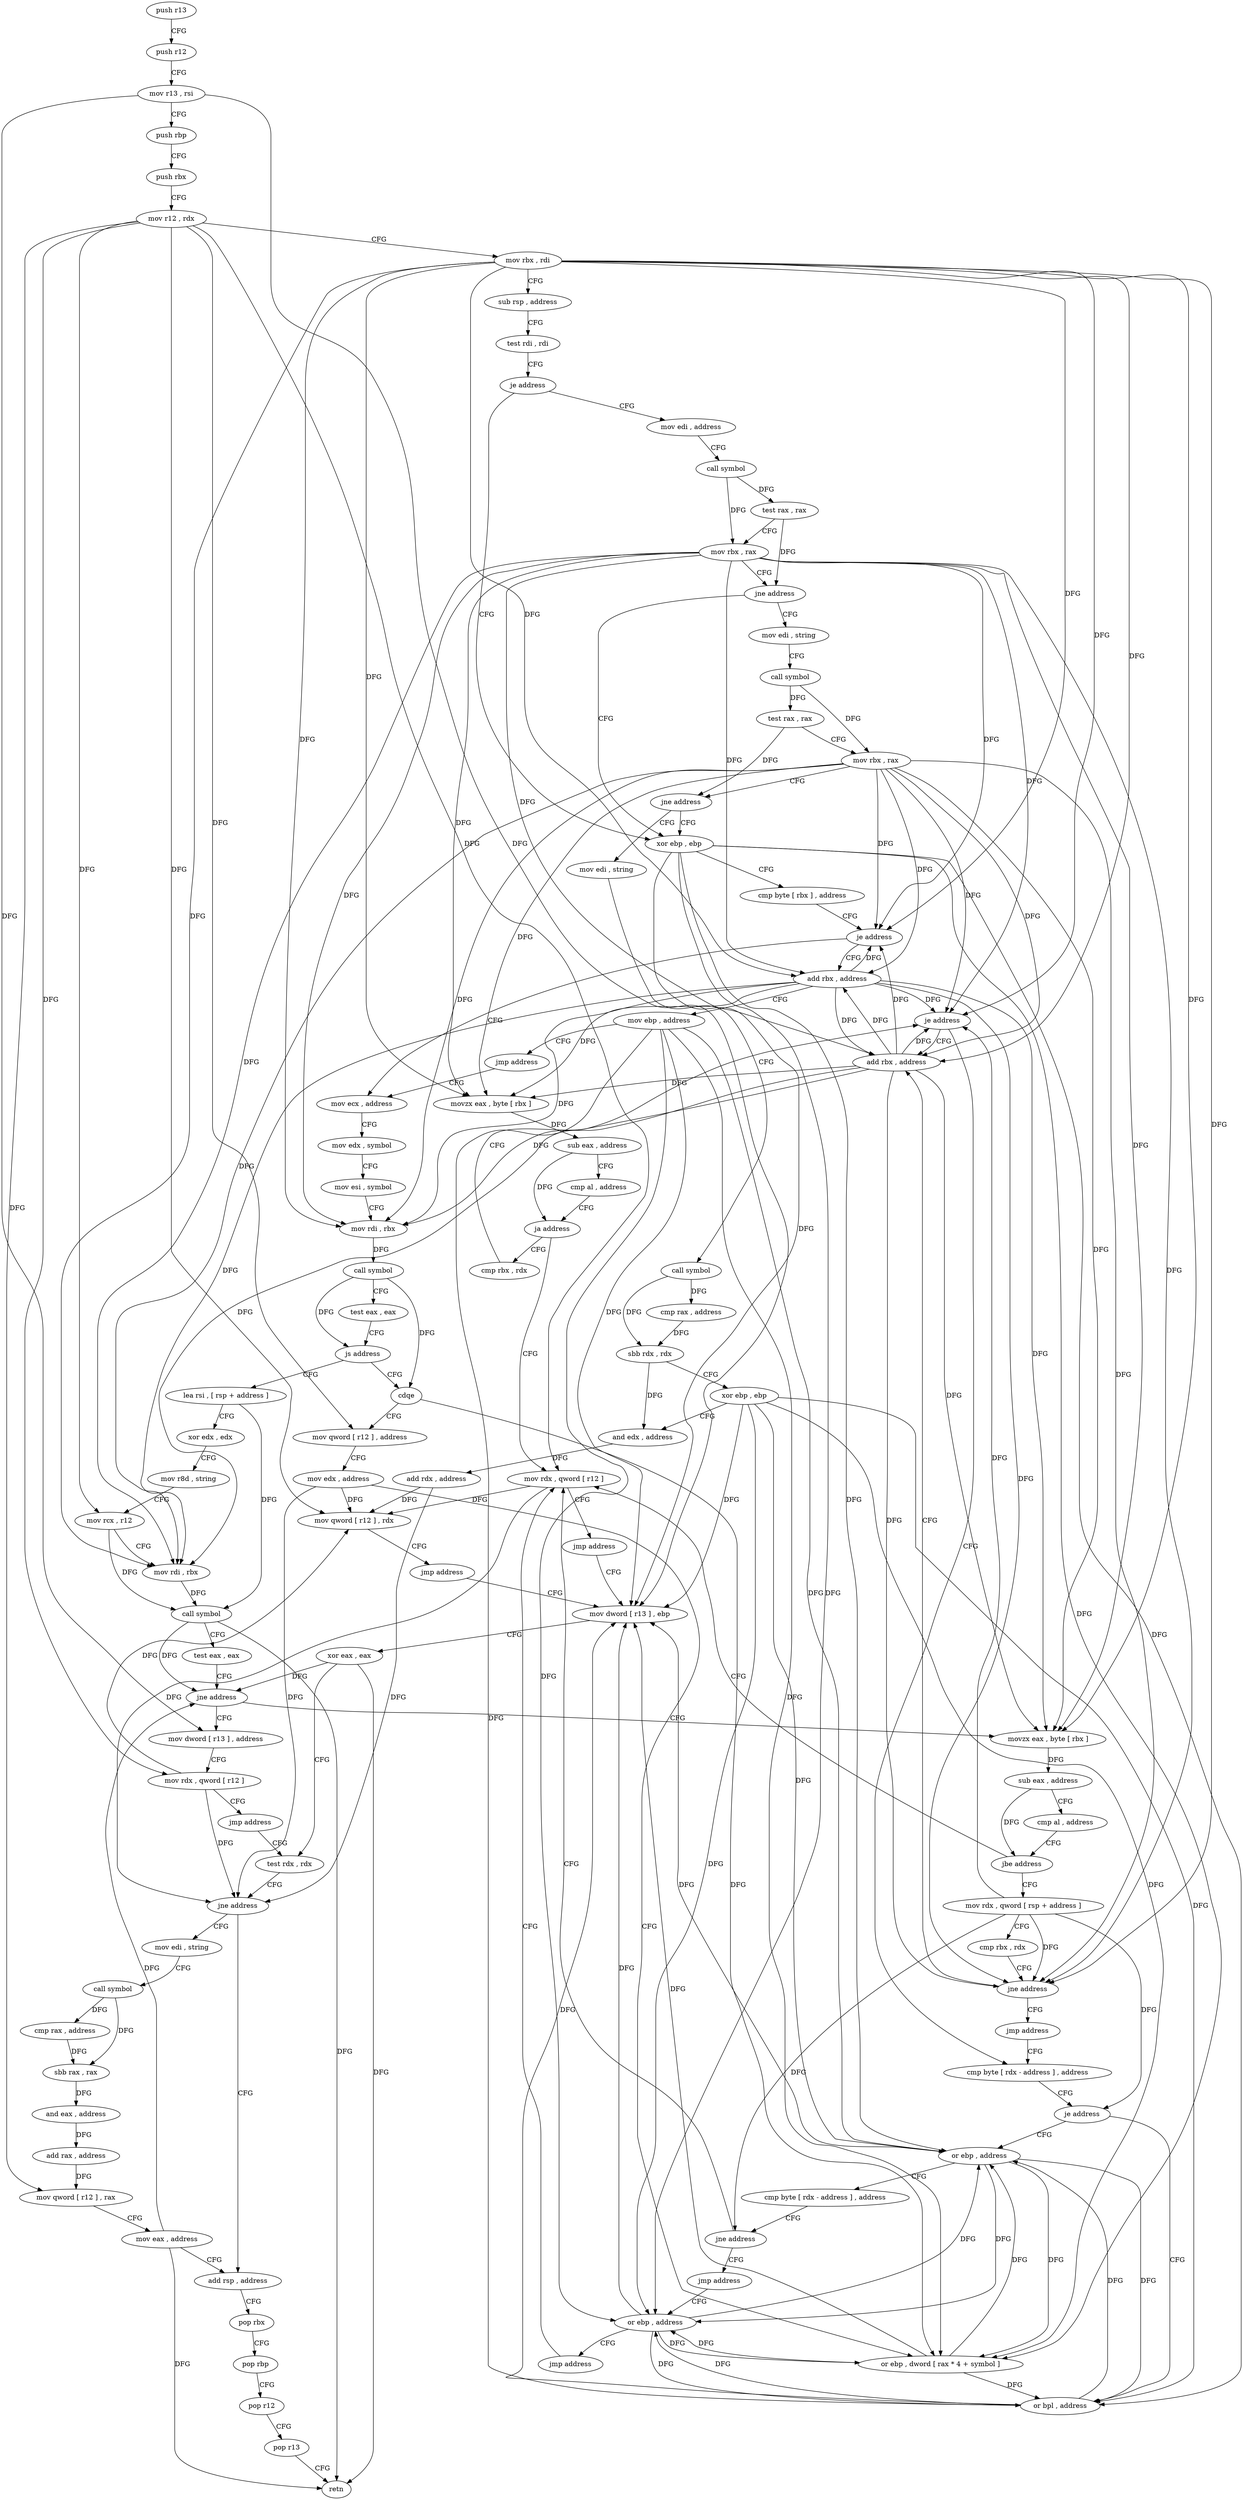 digraph "func" {
"4286832" [label = "push r13" ]
"4286834" [label = "push r12" ]
"4286836" [label = "mov r13 , rsi" ]
"4286839" [label = "push rbp" ]
"4286840" [label = "push rbx" ]
"4286841" [label = "mov r12 , rdx" ]
"4286844" [label = "mov rbx , rdi" ]
"4286847" [label = "sub rsp , address" ]
"4286851" [label = "test rdi , rdi" ]
"4286854" [label = "je address" ]
"4287088" [label = "mov edi , address" ]
"4286860" [label = "xor ebp , ebp" ]
"4287093" [label = "call symbol" ]
"4287098" [label = "test rax , rax" ]
"4287101" [label = "mov rbx , rax" ]
"4287104" [label = "jne address" ]
"4287110" [label = "mov edi , string" ]
"4286862" [label = "cmp byte [ rbx ] , address" ]
"4286865" [label = "je address" ]
"4286976" [label = "add rbx , address" ]
"4286867" [label = "mov ecx , address" ]
"4287115" [label = "call symbol" ]
"4287120" [label = "test rax , rax" ]
"4287123" [label = "mov rbx , rax" ]
"4287126" [label = "jne address" ]
"4287132" [label = "mov edi , string" ]
"4286980" [label = "mov ebp , address" ]
"4286985" [label = "jmp address" ]
"4286872" [label = "mov edx , symbol" ]
"4286877" [label = "mov esi , symbol" ]
"4286882" [label = "mov rdi , rbx" ]
"4286885" [label = "call symbol" ]
"4286890" [label = "test eax , eax" ]
"4286892" [label = "js address" ]
"4286992" [label = "lea rsi , [ rsp + address ]" ]
"4286894" [label = "cdqe" ]
"4287137" [label = "call symbol" ]
"4287142" [label = "cmp rax , address" ]
"4287146" [label = "sbb rdx , rdx" ]
"4287149" [label = "xor ebp , ebp" ]
"4287151" [label = "and edx , address" ]
"4287157" [label = "add rdx , address" ]
"4287164" [label = "mov qword [ r12 ] , rdx" ]
"4287168" [label = "jmp address" ]
"4286916" [label = "mov dword [ r13 ] , ebp" ]
"4286997" [label = "xor edx , edx" ]
"4286999" [label = "mov r8d , string" ]
"4287005" [label = "mov rcx , r12" ]
"4287008" [label = "mov rdi , rbx" ]
"4287011" [label = "call symbol" ]
"4287016" [label = "test eax , eax" ]
"4287018" [label = "jne address" ]
"4287176" [label = "mov dword [ r13 ] , address" ]
"4287024" [label = "movzx eax , byte [ rbx ]" ]
"4286896" [label = "mov qword [ r12 ] , address" ]
"4286904" [label = "mov edx , address" ]
"4286909" [label = "or ebp , dword [ rax * 4 + symbol ]" ]
"4286920" [label = "xor eax , eax" ]
"4286922" [label = "test rdx , rdx" ]
"4287184" [label = "mov rdx , qword [ r12 ]" ]
"4287188" [label = "jmp address" ]
"4287027" [label = "sub eax , address" ]
"4287030" [label = "cmp al , address" ]
"4287032" [label = "jbe address" ]
"4287079" [label = "mov rdx , qword [ r12 ]" ]
"4287034" [label = "mov rdx , qword [ rsp + address ]" ]
"4286964" [label = "add rsp , address" ]
"4286968" [label = "pop rbx" ]
"4286969" [label = "pop rbp" ]
"4286970" [label = "pop r12" ]
"4286972" [label = "pop r13" ]
"4286974" [label = "retn" ]
"4286927" [label = "mov edi , string" ]
"4286932" [label = "call symbol" ]
"4286937" [label = "cmp rax , address" ]
"4286941" [label = "sbb rax , rax" ]
"4286944" [label = "and eax , address" ]
"4286949" [label = "add rax , address" ]
"4286955" [label = "mov qword [ r12 ] , rax" ]
"4286959" [label = "mov eax , address" ]
"4286925" [label = "jne address" ]
"4287083" [label = "jmp address" ]
"4287039" [label = "cmp rbx , rdx" ]
"4287042" [label = "jne address" ]
"4287065" [label = "add rbx , address" ]
"4287044" [label = "jmp address" ]
"4287069" [label = "movzx eax , byte [ rbx ]" ]
"4287072" [label = "sub eax , address" ]
"4287075" [label = "cmp al , address" ]
"4287077" [label = "ja address" ]
"4287056" [label = "cmp rbx , rdx" ]
"4287200" [label = "cmp byte [ rdx - address ] , address" ]
"4287059" [label = "je address" ]
"4287204" [label = "je address" ]
"4287224" [label = "or ebp , address" ]
"4287206" [label = "or bpl , address" ]
"4287230" [label = "cmp byte [ rdx - address ] , address" ]
"4287234" [label = "jne address" ]
"4287240" [label = "jmp address" ]
"4287210" [label = "or ebp , address" ]
"4287213" [label = "jmp address" ]
"4286832" -> "4286834" [ label = "CFG" ]
"4286834" -> "4286836" [ label = "CFG" ]
"4286836" -> "4286839" [ label = "CFG" ]
"4286836" -> "4286916" [ label = "DFG" ]
"4286836" -> "4287176" [ label = "DFG" ]
"4286839" -> "4286840" [ label = "CFG" ]
"4286840" -> "4286841" [ label = "CFG" ]
"4286841" -> "4286844" [ label = "CFG" ]
"4286841" -> "4287164" [ label = "DFG" ]
"4286841" -> "4287005" [ label = "DFG" ]
"4286841" -> "4286896" [ label = "DFG" ]
"4286841" -> "4287184" [ label = "DFG" ]
"4286841" -> "4287079" [ label = "DFG" ]
"4286841" -> "4286955" [ label = "DFG" ]
"4286844" -> "4286847" [ label = "CFG" ]
"4286844" -> "4286865" [ label = "DFG" ]
"4286844" -> "4286976" [ label = "DFG" ]
"4286844" -> "4286882" [ label = "DFG" ]
"4286844" -> "4287008" [ label = "DFG" ]
"4286844" -> "4287024" [ label = "DFG" ]
"4286844" -> "4287042" [ label = "DFG" ]
"4286844" -> "4287065" [ label = "DFG" ]
"4286844" -> "4287069" [ label = "DFG" ]
"4286844" -> "4287059" [ label = "DFG" ]
"4286847" -> "4286851" [ label = "CFG" ]
"4286851" -> "4286854" [ label = "CFG" ]
"4286854" -> "4287088" [ label = "CFG" ]
"4286854" -> "4286860" [ label = "CFG" ]
"4287088" -> "4287093" [ label = "CFG" ]
"4286860" -> "4286862" [ label = "CFG" ]
"4286860" -> "4286909" [ label = "DFG" ]
"4286860" -> "4286916" [ label = "DFG" ]
"4286860" -> "4287224" [ label = "DFG" ]
"4286860" -> "4287206" [ label = "DFG" ]
"4286860" -> "4287210" [ label = "DFG" ]
"4287093" -> "4287098" [ label = "DFG" ]
"4287093" -> "4287101" [ label = "DFG" ]
"4287098" -> "4287101" [ label = "CFG" ]
"4287098" -> "4287104" [ label = "DFG" ]
"4287101" -> "4287104" [ label = "CFG" ]
"4287101" -> "4286865" [ label = "DFG" ]
"4287101" -> "4286976" [ label = "DFG" ]
"4287101" -> "4286882" [ label = "DFG" ]
"4287101" -> "4287008" [ label = "DFG" ]
"4287101" -> "4287024" [ label = "DFG" ]
"4287101" -> "4287042" [ label = "DFG" ]
"4287101" -> "4287065" [ label = "DFG" ]
"4287101" -> "4287069" [ label = "DFG" ]
"4287101" -> "4287059" [ label = "DFG" ]
"4287104" -> "4286860" [ label = "CFG" ]
"4287104" -> "4287110" [ label = "CFG" ]
"4287110" -> "4287115" [ label = "CFG" ]
"4286862" -> "4286865" [ label = "CFG" ]
"4286865" -> "4286976" [ label = "CFG" ]
"4286865" -> "4286867" [ label = "CFG" ]
"4286976" -> "4286980" [ label = "CFG" ]
"4286976" -> "4286865" [ label = "DFG" ]
"4286976" -> "4286882" [ label = "DFG" ]
"4286976" -> "4287008" [ label = "DFG" ]
"4286976" -> "4287024" [ label = "DFG" ]
"4286976" -> "4287042" [ label = "DFG" ]
"4286976" -> "4287065" [ label = "DFG" ]
"4286976" -> "4287069" [ label = "DFG" ]
"4286976" -> "4287059" [ label = "DFG" ]
"4286867" -> "4286872" [ label = "CFG" ]
"4287115" -> "4287120" [ label = "DFG" ]
"4287115" -> "4287123" [ label = "DFG" ]
"4287120" -> "4287123" [ label = "CFG" ]
"4287120" -> "4287126" [ label = "DFG" ]
"4287123" -> "4287126" [ label = "CFG" ]
"4287123" -> "4286865" [ label = "DFG" ]
"4287123" -> "4286976" [ label = "DFG" ]
"4287123" -> "4286882" [ label = "DFG" ]
"4287123" -> "4287008" [ label = "DFG" ]
"4287123" -> "4287024" [ label = "DFG" ]
"4287123" -> "4287042" [ label = "DFG" ]
"4287123" -> "4287065" [ label = "DFG" ]
"4287123" -> "4287069" [ label = "DFG" ]
"4287123" -> "4287059" [ label = "DFG" ]
"4287126" -> "4286860" [ label = "CFG" ]
"4287126" -> "4287132" [ label = "CFG" ]
"4287132" -> "4287137" [ label = "CFG" ]
"4286980" -> "4286985" [ label = "CFG" ]
"4286980" -> "4286909" [ label = "DFG" ]
"4286980" -> "4286916" [ label = "DFG" ]
"4286980" -> "4287224" [ label = "DFG" ]
"4286980" -> "4287206" [ label = "DFG" ]
"4286980" -> "4287210" [ label = "DFG" ]
"4286985" -> "4286867" [ label = "CFG" ]
"4286872" -> "4286877" [ label = "CFG" ]
"4286877" -> "4286882" [ label = "CFG" ]
"4286882" -> "4286885" [ label = "DFG" ]
"4286885" -> "4286890" [ label = "CFG" ]
"4286885" -> "4286892" [ label = "DFG" ]
"4286885" -> "4286894" [ label = "DFG" ]
"4286890" -> "4286892" [ label = "CFG" ]
"4286892" -> "4286992" [ label = "CFG" ]
"4286892" -> "4286894" [ label = "CFG" ]
"4286992" -> "4286997" [ label = "CFG" ]
"4286992" -> "4287011" [ label = "DFG" ]
"4286894" -> "4286896" [ label = "CFG" ]
"4286894" -> "4286909" [ label = "DFG" ]
"4287137" -> "4287142" [ label = "DFG" ]
"4287137" -> "4287146" [ label = "DFG" ]
"4287142" -> "4287146" [ label = "DFG" ]
"4287146" -> "4287149" [ label = "CFG" ]
"4287146" -> "4287151" [ label = "DFG" ]
"4287149" -> "4287151" [ label = "CFG" ]
"4287149" -> "4286909" [ label = "DFG" ]
"4287149" -> "4286916" [ label = "DFG" ]
"4287149" -> "4287224" [ label = "DFG" ]
"4287149" -> "4287206" [ label = "DFG" ]
"4287149" -> "4287210" [ label = "DFG" ]
"4287151" -> "4287157" [ label = "DFG" ]
"4287157" -> "4287164" [ label = "DFG" ]
"4287157" -> "4286925" [ label = "DFG" ]
"4287164" -> "4287168" [ label = "CFG" ]
"4287168" -> "4286916" [ label = "CFG" ]
"4286916" -> "4286920" [ label = "CFG" ]
"4286997" -> "4286999" [ label = "CFG" ]
"4286999" -> "4287005" [ label = "CFG" ]
"4287005" -> "4287008" [ label = "CFG" ]
"4287005" -> "4287011" [ label = "DFG" ]
"4287008" -> "4287011" [ label = "DFG" ]
"4287011" -> "4287016" [ label = "CFG" ]
"4287011" -> "4287018" [ label = "DFG" ]
"4287011" -> "4286974" [ label = "DFG" ]
"4287016" -> "4287018" [ label = "CFG" ]
"4287018" -> "4287176" [ label = "CFG" ]
"4287018" -> "4287024" [ label = "CFG" ]
"4287176" -> "4287184" [ label = "CFG" ]
"4287024" -> "4287027" [ label = "DFG" ]
"4286896" -> "4286904" [ label = "CFG" ]
"4286904" -> "4286909" [ label = "CFG" ]
"4286904" -> "4287164" [ label = "DFG" ]
"4286904" -> "4286925" [ label = "DFG" ]
"4286909" -> "4286916" [ label = "DFG" ]
"4286909" -> "4287224" [ label = "DFG" ]
"4286909" -> "4287206" [ label = "DFG" ]
"4286909" -> "4287210" [ label = "DFG" ]
"4286920" -> "4286922" [ label = "CFG" ]
"4286920" -> "4287018" [ label = "DFG" ]
"4286920" -> "4286974" [ label = "DFG" ]
"4286922" -> "4286925" [ label = "CFG" ]
"4287184" -> "4287188" [ label = "CFG" ]
"4287184" -> "4287164" [ label = "DFG" ]
"4287184" -> "4286925" [ label = "DFG" ]
"4287188" -> "4286922" [ label = "CFG" ]
"4287027" -> "4287030" [ label = "CFG" ]
"4287027" -> "4287032" [ label = "DFG" ]
"4287030" -> "4287032" [ label = "CFG" ]
"4287032" -> "4287079" [ label = "CFG" ]
"4287032" -> "4287034" [ label = "CFG" ]
"4287079" -> "4287083" [ label = "CFG" ]
"4287079" -> "4287164" [ label = "DFG" ]
"4287079" -> "4286925" [ label = "DFG" ]
"4287034" -> "4287039" [ label = "CFG" ]
"4287034" -> "4287042" [ label = "DFG" ]
"4287034" -> "4287059" [ label = "DFG" ]
"4287034" -> "4287204" [ label = "DFG" ]
"4287034" -> "4287234" [ label = "DFG" ]
"4286964" -> "4286968" [ label = "CFG" ]
"4286968" -> "4286969" [ label = "CFG" ]
"4286969" -> "4286970" [ label = "CFG" ]
"4286970" -> "4286972" [ label = "CFG" ]
"4286972" -> "4286974" [ label = "CFG" ]
"4286927" -> "4286932" [ label = "CFG" ]
"4286932" -> "4286937" [ label = "DFG" ]
"4286932" -> "4286941" [ label = "DFG" ]
"4286937" -> "4286941" [ label = "DFG" ]
"4286941" -> "4286944" [ label = "DFG" ]
"4286944" -> "4286949" [ label = "DFG" ]
"4286949" -> "4286955" [ label = "DFG" ]
"4286955" -> "4286959" [ label = "CFG" ]
"4286959" -> "4286964" [ label = "CFG" ]
"4286959" -> "4287018" [ label = "DFG" ]
"4286959" -> "4286974" [ label = "DFG" ]
"4286925" -> "4286964" [ label = "CFG" ]
"4286925" -> "4286927" [ label = "CFG" ]
"4287083" -> "4286916" [ label = "CFG" ]
"4287039" -> "4287042" [ label = "CFG" ]
"4287042" -> "4287065" [ label = "CFG" ]
"4287042" -> "4287044" [ label = "CFG" ]
"4287065" -> "4287069" [ label = "DFG" ]
"4287065" -> "4286865" [ label = "DFG" ]
"4287065" -> "4286976" [ label = "DFG" ]
"4287065" -> "4286882" [ label = "DFG" ]
"4287065" -> "4287008" [ label = "DFG" ]
"4287065" -> "4287024" [ label = "DFG" ]
"4287065" -> "4287042" [ label = "DFG" ]
"4287065" -> "4287059" [ label = "DFG" ]
"4287044" -> "4287200" [ label = "CFG" ]
"4287069" -> "4287072" [ label = "DFG" ]
"4287072" -> "4287075" [ label = "CFG" ]
"4287072" -> "4287077" [ label = "DFG" ]
"4287075" -> "4287077" [ label = "CFG" ]
"4287077" -> "4287056" [ label = "CFG" ]
"4287077" -> "4287079" [ label = "CFG" ]
"4287056" -> "4287059" [ label = "CFG" ]
"4287200" -> "4287204" [ label = "CFG" ]
"4287059" -> "4287200" [ label = "CFG" ]
"4287059" -> "4287065" [ label = "CFG" ]
"4287204" -> "4287224" [ label = "CFG" ]
"4287204" -> "4287206" [ label = "CFG" ]
"4287224" -> "4287230" [ label = "CFG" ]
"4287224" -> "4286916" [ label = "DFG" ]
"4287224" -> "4286909" [ label = "DFG" ]
"4287224" -> "4287206" [ label = "DFG" ]
"4287224" -> "4287210" [ label = "DFG" ]
"4287206" -> "4287210" [ label = "DFG" ]
"4287206" -> "4286916" [ label = "DFG" ]
"4287206" -> "4287224" [ label = "DFG" ]
"4287230" -> "4287234" [ label = "CFG" ]
"4287234" -> "4287079" [ label = "CFG" ]
"4287234" -> "4287240" [ label = "CFG" ]
"4287240" -> "4287210" [ label = "CFG" ]
"4287210" -> "4287213" [ label = "CFG" ]
"4287210" -> "4286916" [ label = "DFG" ]
"4287210" -> "4287224" [ label = "DFG" ]
"4287210" -> "4287206" [ label = "DFG" ]
"4287210" -> "4286909" [ label = "DFG" ]
"4287213" -> "4287079" [ label = "CFG" ]
}
